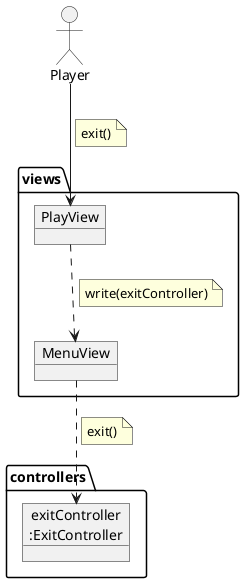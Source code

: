 @startuml exit
allow_mixing

actor :Player: as Playerr

package controllers  {
    object "exitController\n:ExitController" as ExitController{

    }
 }


package views {

    object PlayView{

    }

    object MenuView {

    }
 }

Playerr --> PlayView
note on link
    exit()
end note
PlayView ..> MenuView
note on link
    write(exitController)
end note
MenuView ..> ExitController
note on link
    exit()
end note
@enduml